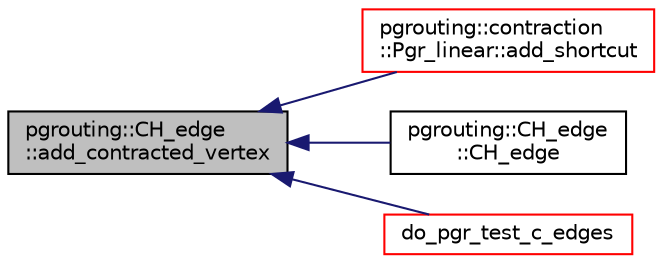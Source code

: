 digraph "pgrouting::CH_edge::add_contracted_vertex"
{
  edge [fontname="Helvetica",fontsize="10",labelfontname="Helvetica",labelfontsize="10"];
  node [fontname="Helvetica",fontsize="10",shape=record];
  rankdir="LR";
  Node1 [label="pgrouting::CH_edge\l::add_contracted_vertex",height=0.2,width=0.4,color="black", fillcolor="grey75", style="filled", fontcolor="black"];
  Node1 -> Node2 [dir="back",color="midnightblue",fontsize="10",style="solid",fontname="Helvetica"];
  Node2 [label="pgrouting::contraction\l::Pgr_linear::add_shortcut",height=0.2,width=0.4,color="red", fillcolor="white", style="filled",URL="$classpgrouting_1_1contraction_1_1Pgr__linear.html#a8e40b3cf3839a6a3ef50cc2f7288ea99",tooltip="add edges(shortuct) to the graph during contraction "];
  Node1 -> Node3 [dir="back",color="midnightblue",fontsize="10",style="solid",fontname="Helvetica"];
  Node3 [label="pgrouting::CH_edge\l::CH_edge",height=0.2,width=0.4,color="black", fillcolor="white", style="filled",URL="$classpgrouting_1_1CH__edge.html#a192be16961e7e67a67c96c7f9662e584"];
  Node1 -> Node4 [dir="back",color="midnightblue",fontsize="10",style="solid",fontname="Helvetica"];
  Node4 [label="do_pgr_test_c_edges",height=0.2,width=0.4,color="red", fillcolor="white", style="filled",URL="$test__c__edges__driver_8h.html#ac49999b29b6bafbb8177d54fbdca83db"];
}
